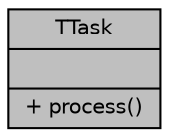 digraph "TTask"
{
 // INTERACTIVE_SVG=YES
  bgcolor="transparent";
  edge [fontname="Helvetica",fontsize="10",labelfontname="Helvetica",labelfontsize="10"];
  node [fontname="Helvetica",fontsize="10",shape=record];
  Node1 [label="{TTask\n||+ process()\l}",height=0.2,width=0.4,color="black", fillcolor="grey75", style="filled", fontcolor="black"];
}
